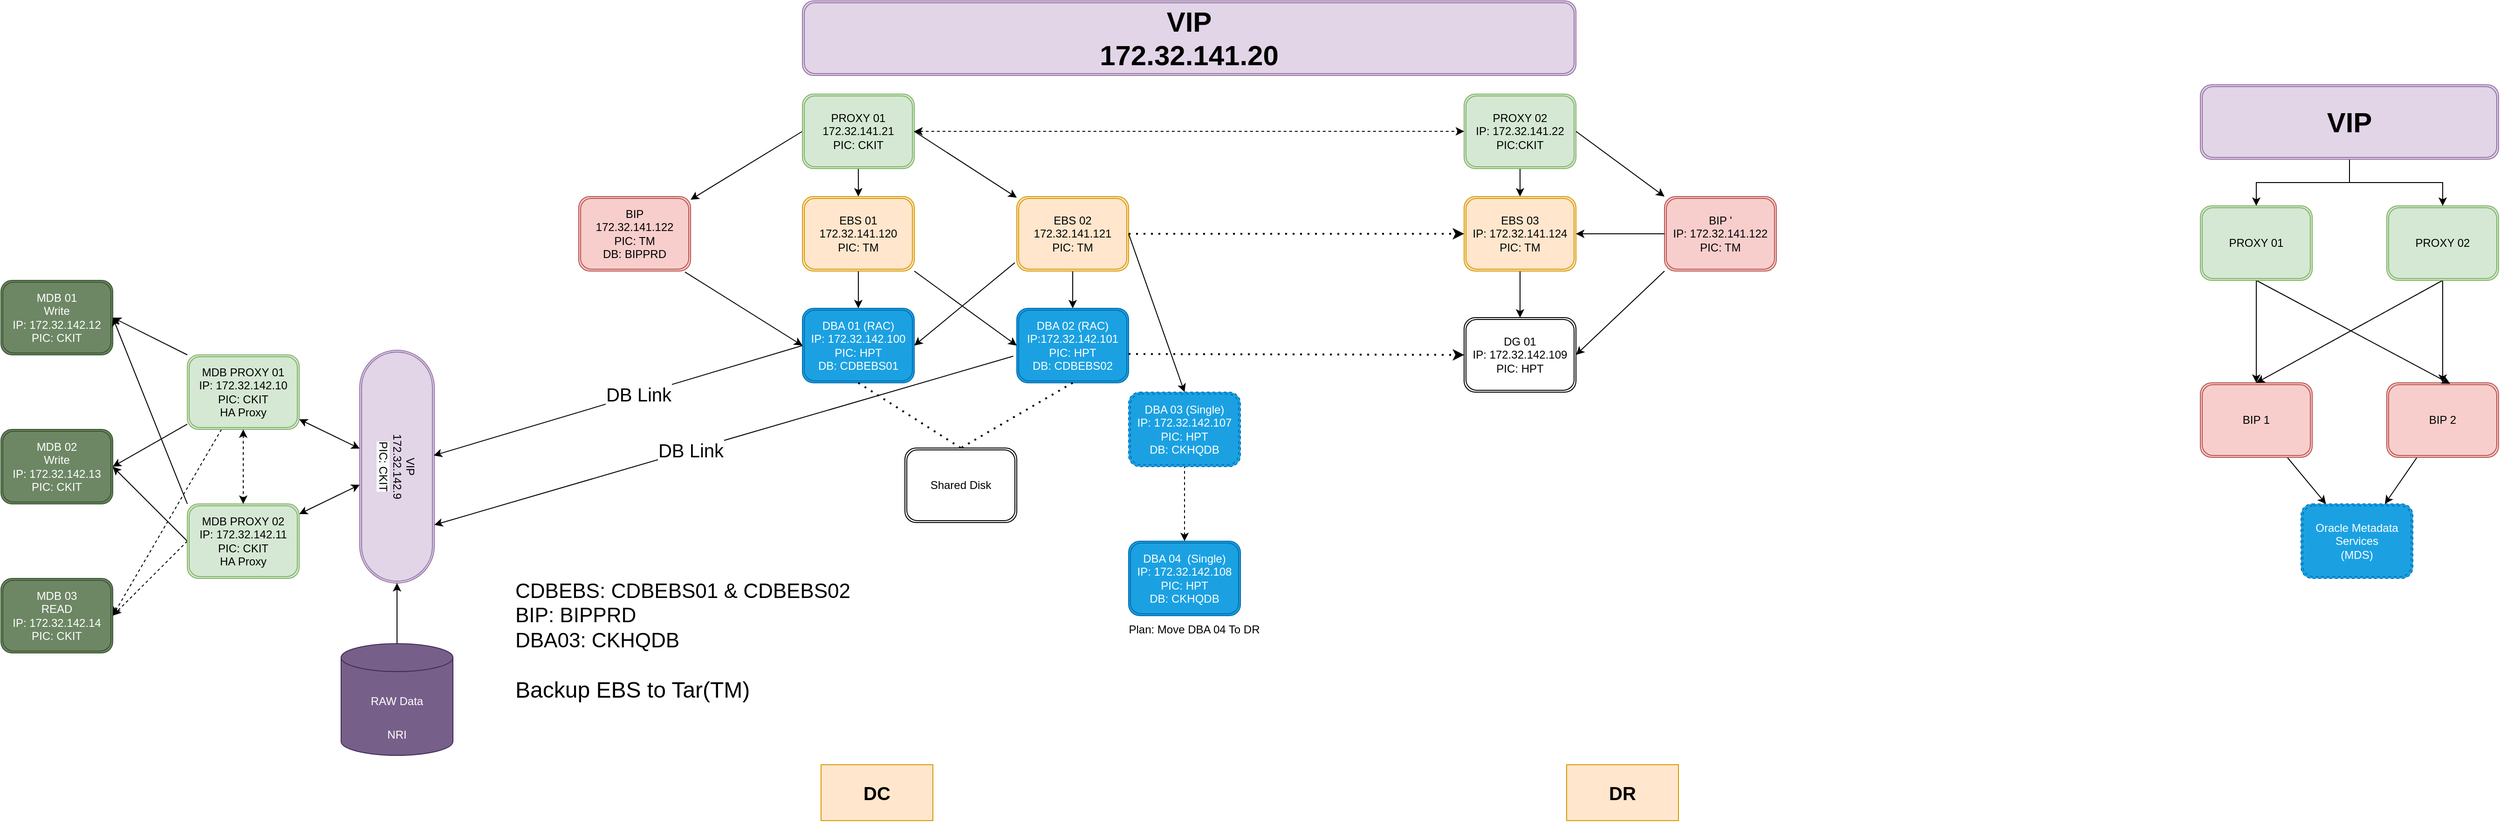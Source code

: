 <mxfile version="21.6.8" type="github" pages="2">
  <diagram id="LQkzNqIqU5mgM2jNCAY0" name="Page-2">
    <mxGraphModel dx="2501" dy="790" grid="1" gridSize="10" guides="1" tooltips="1" connect="1" arrows="1" fold="1" page="1" pageScale="1" pageWidth="827" pageHeight="1169" math="0" shadow="0">
      <root>
        <mxCell id="0" />
        <mxCell id="1" parent="0" />
        <mxCell id="-xaX8IH3jv-l5k4SgcOl-1" value="VIP&lt;br style=&quot;font-size: 30px;&quot;&gt;172.32.141.20" style="shape=ext;double=1;rounded=1;whiteSpace=wrap;html=1;fillColor=#e1d5e7;strokeColor=#9673a6;fontSize=30;fontStyle=1" parent="1" vertex="1">
          <mxGeometry x="340" y="20" width="830" height="80" as="geometry" />
        </mxCell>
        <mxCell id="-xaX8IH3jv-l5k4SgcOl-5" style="rounded=0;orthogonalLoop=1;jettySize=auto;html=1;exitX=0;exitY=0.5;exitDx=0;exitDy=0;" parent="1" source="-xaX8IH3jv-l5k4SgcOl-2" target="-xaX8IH3jv-l5k4SgcOl-3" edge="1">
          <mxGeometry relative="1" as="geometry" />
        </mxCell>
        <mxCell id="-xaX8IH3jv-l5k4SgcOl-7" value="" style="edgeStyle=orthogonalEdgeStyle;rounded=0;orthogonalLoop=1;jettySize=auto;html=1;" parent="1" source="-xaX8IH3jv-l5k4SgcOl-2" target="-xaX8IH3jv-l5k4SgcOl-6" edge="1">
          <mxGeometry relative="1" as="geometry" />
        </mxCell>
        <mxCell id="-xaX8IH3jv-l5k4SgcOl-2" value="PROXY 01&lt;br&gt;172.32.141.21&lt;br&gt;PIC: CKIT" style="shape=ext;double=1;rounded=1;whiteSpace=wrap;html=1;fillColor=#d5e8d4;strokeColor=#82b366;" parent="1" vertex="1">
          <mxGeometry x="340" y="120" width="120" height="80" as="geometry" />
        </mxCell>
        <mxCell id="-xaX8IH3jv-l5k4SgcOl-3" value="BIP&lt;br&gt;172.32.141.122&lt;br&gt;PIC: TM&lt;br&gt;&lt;span style=&quot;&quot;&gt;DB: BIPPRD&lt;/span&gt;" style="shape=ext;double=1;rounded=1;whiteSpace=wrap;html=1;fillColor=#f8cecc;strokeColor=#b85450;" parent="1" vertex="1">
          <mxGeometry x="100" y="230" width="120" height="80" as="geometry" />
        </mxCell>
        <mxCell id="-xaX8IH3jv-l5k4SgcOl-11" value="" style="edgeStyle=orthogonalEdgeStyle;rounded=0;orthogonalLoop=1;jettySize=auto;html=1;" parent="1" source="-xaX8IH3jv-l5k4SgcOl-6" target="-xaX8IH3jv-l5k4SgcOl-10" edge="1">
          <mxGeometry relative="1" as="geometry" />
        </mxCell>
        <mxCell id="-xaX8IH3jv-l5k4SgcOl-6" value="EBS 01&lt;br&gt;172.32.141.120&lt;br&gt;PIC: TM" style="shape=ext;double=1;rounded=1;whiteSpace=wrap;html=1;fillColor=#ffe6cc;strokeColor=#d79b00;" parent="1" vertex="1">
          <mxGeometry x="340" y="230" width="120" height="80" as="geometry" />
        </mxCell>
        <mxCell id="-xaX8IH3jv-l5k4SgcOl-14" value="" style="edgeStyle=orthogonalEdgeStyle;rounded=0;orthogonalLoop=1;jettySize=auto;html=1;" parent="1" source="-xaX8IH3jv-l5k4SgcOl-8" target="-xaX8IH3jv-l5k4SgcOl-13" edge="1">
          <mxGeometry relative="1" as="geometry" />
        </mxCell>
        <mxCell id="-xaX8IH3jv-l5k4SgcOl-8" value="EBS 02&lt;br&gt;172.32.141.121&lt;br&gt;PIC: TM" style="shape=ext;double=1;rounded=1;whiteSpace=wrap;html=1;fillColor=#ffe6cc;strokeColor=#d79b00;" parent="1" vertex="1">
          <mxGeometry x="570" y="230" width="120" height="80" as="geometry" />
        </mxCell>
        <mxCell id="-xaX8IH3jv-l5k4SgcOl-10" value="DBA 01 (RAC)&lt;br&gt;IP: 172.32.142.100&lt;br&gt;PIC: HPT&lt;br&gt;DB: CDBEBS01" style="shape=ext;double=1;rounded=1;whiteSpace=wrap;html=1;fillColor=#1ba1e2;fontColor=#ffffff;strokeColor=#006EAF;" parent="1" vertex="1">
          <mxGeometry x="340" y="350" width="120" height="80" as="geometry" />
        </mxCell>
        <mxCell id="-xaX8IH3jv-l5k4SgcOl-13" value="DBA 02 (RAC)&lt;br&gt;IP:172.32.142.101&lt;br&gt;PIC: HPT&lt;br&gt;DB: CDBEBS02" style="shape=ext;double=1;rounded=1;whiteSpace=wrap;html=1;fillColor=#1ba1e2;fontColor=#ffffff;strokeColor=#006EAF;" parent="1" vertex="1">
          <mxGeometry x="570" y="350" width="120" height="80" as="geometry" />
        </mxCell>
        <mxCell id="-xaX8IH3jv-l5k4SgcOl-20" value="" style="endArrow=classic;html=1;rounded=0;exitX=1;exitY=1;exitDx=0;exitDy=0;entryX=0;entryY=0.5;entryDx=0;entryDy=0;" parent="1" source="-xaX8IH3jv-l5k4SgcOl-6" target="-xaX8IH3jv-l5k4SgcOl-13" edge="1">
          <mxGeometry width="50" height="50" relative="1" as="geometry">
            <mxPoint x="480" y="350" as="sourcePoint" />
            <mxPoint x="530" y="300" as="targetPoint" />
          </mxGeometry>
        </mxCell>
        <mxCell id="-xaX8IH3jv-l5k4SgcOl-21" value="" style="endArrow=classic;html=1;rounded=0;exitX=-0.017;exitY=0.888;exitDx=0;exitDy=0;entryX=1;entryY=0.5;entryDx=0;entryDy=0;exitPerimeter=0;" parent="1" source="-xaX8IH3jv-l5k4SgcOl-8" target="-xaX8IH3jv-l5k4SgcOl-10" edge="1">
          <mxGeometry width="50" height="50" relative="1" as="geometry">
            <mxPoint x="470" y="280" as="sourcePoint" />
            <mxPoint x="580" y="360" as="targetPoint" />
          </mxGeometry>
        </mxCell>
        <mxCell id="-xaX8IH3jv-l5k4SgcOl-22" value="" style="endArrow=classic;html=1;rounded=0;exitX=0.95;exitY=1.013;exitDx=0;exitDy=0;entryX=0;entryY=0.5;entryDx=0;entryDy=0;exitPerimeter=0;" parent="1" source="-xaX8IH3jv-l5k4SgcOl-3" target="-xaX8IH3jv-l5k4SgcOl-10" edge="1">
          <mxGeometry width="50" height="50" relative="1" as="geometry">
            <mxPoint x="470" y="320" as="sourcePoint" />
            <mxPoint x="580" y="400" as="targetPoint" />
          </mxGeometry>
        </mxCell>
        <mxCell id="-xaX8IH3jv-l5k4SgcOl-23" value="Shared Disk" style="shape=ext;double=1;rounded=1;whiteSpace=wrap;html=1;" parent="1" vertex="1">
          <mxGeometry x="450" y="500" width="120" height="80" as="geometry" />
        </mxCell>
        <mxCell id="-xaX8IH3jv-l5k4SgcOl-24" value="" style="endArrow=none;dashed=1;html=1;dashPattern=1 3;strokeWidth=2;rounded=0;exitX=0.5;exitY=1;exitDx=0;exitDy=0;entryX=0.5;entryY=0;entryDx=0;entryDy=0;" parent="1" source="-xaX8IH3jv-l5k4SgcOl-10" target="-xaX8IH3jv-l5k4SgcOl-23" edge="1">
          <mxGeometry width="50" height="50" relative="1" as="geometry">
            <mxPoint x="400" y="630" as="sourcePoint" />
            <mxPoint x="450" y="580" as="targetPoint" />
          </mxGeometry>
        </mxCell>
        <mxCell id="-xaX8IH3jv-l5k4SgcOl-25" value="" style="endArrow=none;dashed=1;html=1;dashPattern=1 3;strokeWidth=2;rounded=0;exitX=0.5;exitY=1;exitDx=0;exitDy=0;entryX=0.5;entryY=0;entryDx=0;entryDy=0;" parent="1" source="-xaX8IH3jv-l5k4SgcOl-13" target="-xaX8IH3jv-l5k4SgcOl-23" edge="1">
          <mxGeometry width="50" height="50" relative="1" as="geometry">
            <mxPoint x="410" y="440" as="sourcePoint" />
            <mxPoint x="520" y="510" as="targetPoint" />
          </mxGeometry>
        </mxCell>
        <mxCell id="-xaX8IH3jv-l5k4SgcOl-26" value="DC" style="whiteSpace=wrap;html=1;fillColor=#ffe6cc;strokeColor=#d79b00;fontSize=20;fontStyle=1" parent="1" vertex="1">
          <mxGeometry x="360" y="840" width="120" height="60" as="geometry" />
        </mxCell>
        <mxCell id="-xaX8IH3jv-l5k4SgcOl-31" value="" style="edgeStyle=orthogonalEdgeStyle;rounded=0;orthogonalLoop=1;jettySize=auto;html=1;fontSize=20;" parent="1" source="-xaX8IH3jv-l5k4SgcOl-27" target="-xaX8IH3jv-l5k4SgcOl-30" edge="1">
          <mxGeometry relative="1" as="geometry" />
        </mxCell>
        <mxCell id="-xaX8IH3jv-l5k4SgcOl-27" value="PROXY 02&lt;br&gt;IP: 172.32.141.22&lt;br&gt;PIC:CKIT" style="shape=ext;double=1;rounded=1;whiteSpace=wrap;html=1;fillColor=#d5e8d4;strokeColor=#82b366;" parent="1" vertex="1">
          <mxGeometry x="1050" y="120" width="120" height="80" as="geometry" />
        </mxCell>
        <mxCell id="-xaX8IH3jv-l5k4SgcOl-28" value="" style="endArrow=classic;html=1;rounded=0;exitX=1;exitY=0.5;exitDx=0;exitDy=0;" parent="1" source="-xaX8IH3jv-l5k4SgcOl-2" target="-xaX8IH3jv-l5k4SgcOl-8" edge="1">
          <mxGeometry width="50" height="50" relative="1" as="geometry">
            <mxPoint x="470" y="320" as="sourcePoint" />
            <mxPoint x="580" y="400" as="targetPoint" />
          </mxGeometry>
        </mxCell>
        <mxCell id="-xaX8IH3jv-l5k4SgcOl-29" value="" style="endArrow=classic;startArrow=classic;html=1;rounded=0;fontSize=20;entryX=0;entryY=0.5;entryDx=0;entryDy=0;exitX=1;exitY=0.5;exitDx=0;exitDy=0;dashed=1;" parent="1" source="-xaX8IH3jv-l5k4SgcOl-2" target="-xaX8IH3jv-l5k4SgcOl-27" edge="1">
          <mxGeometry width="50" height="50" relative="1" as="geometry">
            <mxPoint x="760" y="560" as="sourcePoint" />
            <mxPoint x="810" y="510" as="targetPoint" />
          </mxGeometry>
        </mxCell>
        <mxCell id="-xaX8IH3jv-l5k4SgcOl-33" style="edgeStyle=orthogonalEdgeStyle;rounded=0;orthogonalLoop=1;jettySize=auto;html=1;entryX=0.5;entryY=0;entryDx=0;entryDy=0;fontSize=20;" parent="1" source="-xaX8IH3jv-l5k4SgcOl-30" target="-xaX8IH3jv-l5k4SgcOl-32" edge="1">
          <mxGeometry relative="1" as="geometry" />
        </mxCell>
        <mxCell id="-xaX8IH3jv-l5k4SgcOl-30" value="EBS 03&lt;br&gt;IP: 172.32.141.124&lt;br&gt;PIC: TM" style="shape=ext;double=1;rounded=1;whiteSpace=wrap;html=1;fillColor=#ffe6cc;strokeColor=#d79b00;" parent="1" vertex="1">
          <mxGeometry x="1050" y="230" width="120" height="80" as="geometry" />
        </mxCell>
        <mxCell id="-xaX8IH3jv-l5k4SgcOl-32" value="DG 01&lt;br&gt;IP: 172.32.142.109&lt;br&gt;PIC: HPT" style="shape=ext;double=1;rounded=1;whiteSpace=wrap;html=1;" parent="1" vertex="1">
          <mxGeometry x="1050" y="360" width="120" height="80" as="geometry" />
        </mxCell>
        <mxCell id="-xaX8IH3jv-l5k4SgcOl-34" value="BIP &#39;&lt;br&gt;IP: 172.32.141.122&lt;br&gt;PIC: TM" style="shape=ext;double=1;rounded=1;whiteSpace=wrap;html=1;fillColor=#f8cecc;strokeColor=#b85450;" parent="1" vertex="1">
          <mxGeometry x="1265" y="230" width="120" height="80" as="geometry" />
        </mxCell>
        <mxCell id="-xaX8IH3jv-l5k4SgcOl-35" value="" style="endArrow=classic;html=1;rounded=0;exitX=1;exitY=0.5;exitDx=0;exitDy=0;entryX=0;entryY=0;entryDx=0;entryDy=0;" parent="1" source="-xaX8IH3jv-l5k4SgcOl-27" target="-xaX8IH3jv-l5k4SgcOl-34" edge="1">
          <mxGeometry width="50" height="50" relative="1" as="geometry">
            <mxPoint x="580" y="170" as="sourcePoint" />
            <mxPoint x="690" y="241.176" as="targetPoint" />
          </mxGeometry>
        </mxCell>
        <mxCell id="-xaX8IH3jv-l5k4SgcOl-36" value="" style="endArrow=classic;html=1;rounded=0;fontSize=20;exitX=0;exitY=0.5;exitDx=0;exitDy=0;entryX=1;entryY=0.5;entryDx=0;entryDy=0;" parent="1" source="-xaX8IH3jv-l5k4SgcOl-34" target="-xaX8IH3jv-l5k4SgcOl-30" edge="1">
          <mxGeometry width="50" height="50" relative="1" as="geometry">
            <mxPoint x="870" y="560" as="sourcePoint" />
            <mxPoint x="920" y="510" as="targetPoint" />
          </mxGeometry>
        </mxCell>
        <mxCell id="-xaX8IH3jv-l5k4SgcOl-37" value="" style="endArrow=classic;html=1;rounded=0;fontSize=20;exitX=0;exitY=1;exitDx=0;exitDy=0;entryX=1;entryY=0.5;entryDx=0;entryDy=0;" parent="1" source="-xaX8IH3jv-l5k4SgcOl-34" target="-xaX8IH3jv-l5k4SgcOl-32" edge="1">
          <mxGeometry width="50" height="50" relative="1" as="geometry">
            <mxPoint x="1280" y="290" as="sourcePoint" />
            <mxPoint x="1180" y="290" as="targetPoint" />
          </mxGeometry>
        </mxCell>
        <mxCell id="-xaX8IH3jv-l5k4SgcOl-38" value="" style="endArrow=classic;dashed=1;html=1;dashPattern=1 3;strokeWidth=2;rounded=0;fontSize=20;exitX=1;exitY=0.5;exitDx=0;exitDy=0;entryX=0;entryY=0.5;entryDx=0;entryDy=0;endFill=1;" parent="1" source="-xaX8IH3jv-l5k4SgcOl-8" target="-xaX8IH3jv-l5k4SgcOl-30" edge="1">
          <mxGeometry width="50" height="50" relative="1" as="geometry">
            <mxPoint x="760" y="550" as="sourcePoint" />
            <mxPoint x="810" y="500" as="targetPoint" />
          </mxGeometry>
        </mxCell>
        <mxCell id="-xaX8IH3jv-l5k4SgcOl-39" value="DR" style="whiteSpace=wrap;html=1;fillColor=#ffe6cc;strokeColor=#d79b00;fontSize=20;fontStyle=1" parent="1" vertex="1">
          <mxGeometry x="1160" y="840" width="120" height="60" as="geometry" />
        </mxCell>
        <mxCell id="-xaX8IH3jv-l5k4SgcOl-40" value="" style="endArrow=classic;dashed=1;html=1;dashPattern=1 3;strokeWidth=2;rounded=0;fontSize=20;exitX=1;exitY=0.613;exitDx=0;exitDy=0;entryX=0;entryY=0.5;entryDx=0;entryDy=0;exitPerimeter=0;endFill=1;" parent="1" source="-xaX8IH3jv-l5k4SgcOl-13" target="-xaX8IH3jv-l5k4SgcOl-32" edge="1">
          <mxGeometry width="50" height="50" relative="1" as="geometry">
            <mxPoint x="700" y="280" as="sourcePoint" />
            <mxPoint x="950" y="280" as="targetPoint" />
          </mxGeometry>
        </mxCell>
        <mxCell id="-xaX8IH3jv-l5k4SgcOl-41" value="DBA 03 (Single)&lt;br&gt;IP: 172.32.142.107&lt;br&gt;PIC: HPT&lt;br&gt;DB: CKHQDB" style="shape=ext;double=1;rounded=1;whiteSpace=wrap;html=1;fillColor=#1ba1e2;fontColor=#ffffff;strokeColor=#006EAF;dashed=1;" parent="1" vertex="1">
          <mxGeometry x="690" y="440" width="120" height="80" as="geometry" />
        </mxCell>
        <mxCell id="-xaX8IH3jv-l5k4SgcOl-74" value="" style="edgeStyle=none;rounded=0;orthogonalLoop=1;jettySize=auto;html=1;fontSize=12;startArrow=classic;startFill=1;endArrow=none;endFill=0;dashed=1;" parent="1" source="-xaX8IH3jv-l5k4SgcOl-42" target="-xaX8IH3jv-l5k4SgcOl-41" edge="1">
          <mxGeometry relative="1" as="geometry" />
        </mxCell>
        <mxCell id="-xaX8IH3jv-l5k4SgcOl-42" value="DBA 04&amp;nbsp;&amp;nbsp;(Single)&lt;br&gt;IP: 172.32.142.108&lt;br&gt;PIC: HPT&lt;br&gt;DB: CKHQDB" style="shape=ext;double=1;rounded=1;whiteSpace=wrap;html=1;fillColor=#1ba1e2;fontColor=#ffffff;strokeColor=#006EAF;" parent="1" vertex="1">
          <mxGeometry x="690" y="600" width="120" height="80" as="geometry" />
        </mxCell>
        <mxCell id="-xaX8IH3jv-l5k4SgcOl-45" value="" style="endArrow=classic;html=1;rounded=0;fontSize=20;exitX=1;exitY=0.5;exitDx=0;exitDy=0;entryX=0.5;entryY=0;entryDx=0;entryDy=0;" parent="1" source="-xaX8IH3jv-l5k4SgcOl-8" target="-xaX8IH3jv-l5k4SgcOl-41" edge="1">
          <mxGeometry width="50" height="50" relative="1" as="geometry">
            <mxPoint x="590" y="290" as="sourcePoint" />
            <mxPoint x="810" y="420" as="targetPoint" />
          </mxGeometry>
        </mxCell>
        <mxCell id="-xaX8IH3jv-l5k4SgcOl-47" value="MDB 01&lt;br&gt;Write&lt;br&gt;IP: 172.32.142.12&lt;br&gt;PIC: CKIT" style="shape=ext;double=1;rounded=1;whiteSpace=wrap;html=1;fillColor=#6d8764;fontColor=#ffffff;strokeColor=#3A5431;" parent="1" vertex="1">
          <mxGeometry x="-520" y="320" width="120" height="80" as="geometry" />
        </mxCell>
        <mxCell id="-xaX8IH3jv-l5k4SgcOl-48" value="MDB 02&lt;br&gt;Write&lt;br&gt;IP: 172.32.142.13&lt;br&gt;PIC:&amp;nbsp;CKIT" style="shape=ext;double=1;rounded=1;whiteSpace=wrap;html=1;fillColor=#6d8764;fontColor=#ffffff;strokeColor=#3A5431;" parent="1" vertex="1">
          <mxGeometry x="-520" y="480" width="120" height="80" as="geometry" />
        </mxCell>
        <mxCell id="-xaX8IH3jv-l5k4SgcOl-49" value="MDB 03&lt;br&gt;READ&lt;br&gt;IP: 172.32.142.14&lt;br&gt;PIC:&amp;nbsp;CKIT" style="shape=ext;double=1;rounded=1;whiteSpace=wrap;html=1;fillColor=#6d8764;fontColor=#ffffff;strokeColor=#3A5431;" parent="1" vertex="1">
          <mxGeometry x="-520" y="640" width="120" height="80" as="geometry" />
        </mxCell>
        <mxCell id="-xaX8IH3jv-l5k4SgcOl-62" style="rounded=0;orthogonalLoop=1;jettySize=auto;html=1;exitX=0;exitY=0;exitDx=0;exitDy=0;entryX=1;entryY=0.5;entryDx=0;entryDy=0;fontSize=24;" parent="1" source="-xaX8IH3jv-l5k4SgcOl-50" target="-xaX8IH3jv-l5k4SgcOl-47" edge="1">
          <mxGeometry relative="1" as="geometry" />
        </mxCell>
        <mxCell id="-xaX8IH3jv-l5k4SgcOl-63" style="edgeStyle=none;rounded=0;orthogonalLoop=1;jettySize=auto;html=1;entryX=1;entryY=0.5;entryDx=0;entryDy=0;fontSize=24;" parent="1" source="-xaX8IH3jv-l5k4SgcOl-50" target="-xaX8IH3jv-l5k4SgcOl-48" edge="1">
          <mxGeometry relative="1" as="geometry" />
        </mxCell>
        <mxCell id="-xaX8IH3jv-l5k4SgcOl-67" style="edgeStyle=none;rounded=0;orthogonalLoop=1;jettySize=auto;html=1;entryX=1;entryY=0.5;entryDx=0;entryDy=0;dashed=1;fontSize=24;" parent="1" source="-xaX8IH3jv-l5k4SgcOl-50" target="-xaX8IH3jv-l5k4SgcOl-49" edge="1">
          <mxGeometry relative="1" as="geometry" />
        </mxCell>
        <mxCell id="-xaX8IH3jv-l5k4SgcOl-68" style="edgeStyle=none;rounded=0;orthogonalLoop=1;jettySize=auto;html=1;fontSize=24;startArrow=classic;startFill=1;dashed=1;" parent="1" source="-xaX8IH3jv-l5k4SgcOl-50" target="-xaX8IH3jv-l5k4SgcOl-51" edge="1">
          <mxGeometry relative="1" as="geometry" />
        </mxCell>
        <mxCell id="-xaX8IH3jv-l5k4SgcOl-72" value="" style="edgeStyle=none;rounded=0;orthogonalLoop=1;jettySize=auto;html=1;fontSize=12;startArrow=classic;startFill=1;" parent="1" source="-xaX8IH3jv-l5k4SgcOl-50" target="-xaX8IH3jv-l5k4SgcOl-52" edge="1">
          <mxGeometry relative="1" as="geometry" />
        </mxCell>
        <mxCell id="-xaX8IH3jv-l5k4SgcOl-50" value="MDB PROXY 01&lt;br&gt;IP: 172.32.142.10&lt;br&gt;PIC:&amp;nbsp;CKIT&lt;br&gt;HA Proxy" style="shape=ext;double=1;rounded=1;whiteSpace=wrap;html=1;fillColor=#d5e8d4;strokeColor=#82b366;" parent="1" vertex="1">
          <mxGeometry x="-320" y="400" width="120" height="80" as="geometry" />
        </mxCell>
        <mxCell id="-xaX8IH3jv-l5k4SgcOl-64" style="edgeStyle=none;rounded=0;orthogonalLoop=1;jettySize=auto;html=1;exitX=0;exitY=0;exitDx=0;exitDy=0;entryX=1;entryY=0.5;entryDx=0;entryDy=0;fontSize=24;" parent="1" source="-xaX8IH3jv-l5k4SgcOl-51" target="-xaX8IH3jv-l5k4SgcOl-47" edge="1">
          <mxGeometry relative="1" as="geometry" />
        </mxCell>
        <mxCell id="-xaX8IH3jv-l5k4SgcOl-65" style="edgeStyle=none;rounded=0;orthogonalLoop=1;jettySize=auto;html=1;exitX=0;exitY=0.5;exitDx=0;exitDy=0;entryX=1;entryY=0.5;entryDx=0;entryDy=0;fontSize=24;" parent="1" source="-xaX8IH3jv-l5k4SgcOl-51" target="-xaX8IH3jv-l5k4SgcOl-48" edge="1">
          <mxGeometry relative="1" as="geometry" />
        </mxCell>
        <mxCell id="-xaX8IH3jv-l5k4SgcOl-66" style="edgeStyle=none;rounded=0;orthogonalLoop=1;jettySize=auto;html=1;exitX=0;exitY=0.5;exitDx=0;exitDy=0;entryX=1;entryY=0.5;entryDx=0;entryDy=0;fontSize=24;dashed=1;" parent="1" source="-xaX8IH3jv-l5k4SgcOl-51" target="-xaX8IH3jv-l5k4SgcOl-49" edge="1">
          <mxGeometry relative="1" as="geometry" />
        </mxCell>
        <mxCell id="-xaX8IH3jv-l5k4SgcOl-73" value="" style="edgeStyle=none;rounded=0;orthogonalLoop=1;jettySize=auto;html=1;fontSize=12;startArrow=classic;startFill=1;" parent="1" source="-xaX8IH3jv-l5k4SgcOl-51" target="-xaX8IH3jv-l5k4SgcOl-52" edge="1">
          <mxGeometry relative="1" as="geometry" />
        </mxCell>
        <mxCell id="-xaX8IH3jv-l5k4SgcOl-51" value="MDB PROXY 02&lt;br&gt;IP: 172.32.142.11&lt;br&gt;PIC:&amp;nbsp;CKIT&lt;br&gt;HA Proxy" style="shape=ext;double=1;rounded=1;whiteSpace=wrap;html=1;fillColor=#d5e8d4;strokeColor=#82b366;" parent="1" vertex="1">
          <mxGeometry x="-320" y="560" width="120" height="80" as="geometry" />
        </mxCell>
        <mxCell id="-xaX8IH3jv-l5k4SgcOl-52" value="VIP&lt;br&gt;172.32.142.9&lt;br&gt;&lt;span style=&quot;background-color: rgb(248, 249, 250);&quot;&gt;PIC:&amp;nbsp;&lt;/span&gt;&lt;span style=&quot;background-color: rgb(248, 249, 250);&quot;&gt;CKIT&lt;/span&gt;" style="shape=ext;double=1;rounded=1;whiteSpace=wrap;html=1;arcSize=50;rotation=90;fillColor=#e1d5e7;strokeColor=#9673a6;" parent="1" vertex="1">
          <mxGeometry x="-220" y="480" width="250" height="80" as="geometry" />
        </mxCell>
        <mxCell id="-xaX8IH3jv-l5k4SgcOl-53" value="" style="endArrow=classic;html=1;rounded=0;exitX=0;exitY=0.5;exitDx=0;exitDy=0;entryX=0.452;entryY=0.008;entryDx=0;entryDy=0;entryPerimeter=0;" parent="1" source="-xaX8IH3jv-l5k4SgcOl-10" target="-xaX8IH3jv-l5k4SgcOl-52" edge="1">
          <mxGeometry width="50" height="50" relative="1" as="geometry">
            <mxPoint x="224" y="321.04" as="sourcePoint" />
            <mxPoint x="350" y="400" as="targetPoint" />
          </mxGeometry>
        </mxCell>
        <mxCell id="-xaX8IH3jv-l5k4SgcOl-56" value="DB Link" style="edgeLabel;html=1;align=center;verticalAlign=middle;resizable=0;points=[];fontSize=20;" parent="-xaX8IH3jv-l5k4SgcOl-53" vertex="1" connectable="0">
          <mxGeometry x="-0.107" y="-1" relative="1" as="geometry">
            <mxPoint x="1" as="offset" />
          </mxGeometry>
        </mxCell>
        <mxCell id="-xaX8IH3jv-l5k4SgcOl-54" value="" style="endArrow=classic;html=1;rounded=0;exitX=-0.031;exitY=0.642;exitDx=0;exitDy=0;entryX=0.75;entryY=0;entryDx=0;entryDy=0;exitPerimeter=0;" parent="1" source="-xaX8IH3jv-l5k4SgcOl-13" target="-xaX8IH3jv-l5k4SgcOl-52" edge="1">
          <mxGeometry width="50" height="50" relative="1" as="geometry">
            <mxPoint x="410" y="440" as="sourcePoint" />
            <mxPoint x="-35.64" y="458" as="targetPoint" />
          </mxGeometry>
        </mxCell>
        <mxCell id="-xaX8IH3jv-l5k4SgcOl-55" value="DB Link" style="edgeLabel;html=1;align=center;verticalAlign=middle;resizable=0;points=[];fontSize=20;" parent="-xaX8IH3jv-l5k4SgcOl-54" vertex="1" connectable="0">
          <mxGeometry x="0.116" y="-1" relative="1" as="geometry">
            <mxPoint as="offset" />
          </mxGeometry>
        </mxCell>
        <mxCell id="-xaX8IH3jv-l5k4SgcOl-58" value="&lt;font style=&quot;font-size: 22px;&quot;&gt;CDBEBS:&amp;nbsp;&lt;span style=&quot;text-align: center;&quot;&gt;CDBEBS01&amp;nbsp;&lt;/span&gt;&amp;amp;&amp;nbsp;&lt;span style=&quot;text-align: center;&quot;&gt;CDBEBS02&lt;/span&gt;&lt;br&gt;BIP: BIPPRD&lt;br&gt;DBA03: CKHQDB&lt;/font&gt;" style="text;html=1;align=left;verticalAlign=middle;resizable=0;points=[];autosize=1;strokeColor=none;fillColor=none;fontSize=20;" parent="1" vertex="1">
          <mxGeometry x="30" y="635" width="380" height="90" as="geometry" />
        </mxCell>
        <mxCell id="-xaX8IH3jv-l5k4SgcOl-60" value="Plan: Move DBA 04 To DR" style="text;html=1;align=center;verticalAlign=middle;resizable=0;points=[];autosize=1;strokeColor=none;fillColor=none;fontSize=12;" parent="1" vertex="1">
          <mxGeometry x="680" y="680" width="160" height="30" as="geometry" />
        </mxCell>
        <mxCell id="-xaX8IH3jv-l5k4SgcOl-61" value="Backup EBS to Tar(TM)" style="text;html=1;align=left;verticalAlign=middle;resizable=0;points=[];autosize=1;strokeColor=none;fillColor=none;fontSize=24;" parent="1" vertex="1">
          <mxGeometry x="30" y="740" width="280" height="40" as="geometry" />
        </mxCell>
        <mxCell id="-xaX8IH3jv-l5k4SgcOl-70" style="edgeStyle=none;rounded=0;orthogonalLoop=1;jettySize=auto;html=1;entryX=1;entryY=0.5;entryDx=0;entryDy=0;fontSize=12;startArrow=none;startFill=0;" parent="1" source="-xaX8IH3jv-l5k4SgcOl-69" target="-xaX8IH3jv-l5k4SgcOl-52" edge="1">
          <mxGeometry relative="1" as="geometry" />
        </mxCell>
        <mxCell id="-xaX8IH3jv-l5k4SgcOl-69" value="&lt;font style=&quot;font-size: 12px;&quot;&gt;RAW Data&lt;br&gt;NRI&lt;br&gt;&lt;/font&gt;" style="shape=cylinder3;whiteSpace=wrap;html=1;boundedLbl=1;backgroundOutline=1;size=15;fontSize=30;fillColor=#76608a;fontColor=#ffffff;strokeColor=#432D57;" parent="1" vertex="1">
          <mxGeometry x="-155" y="710" width="120" height="120" as="geometry" />
        </mxCell>
        <mxCell id="G134Gb60VrrNLTVbaq9U-17" style="rounded=0;orthogonalLoop=1;jettySize=auto;html=1;" parent="1" source="G134Gb60VrrNLTVbaq9U-3" target="G134Gb60VrrNLTVbaq9U-16" edge="1">
          <mxGeometry relative="1" as="geometry" />
        </mxCell>
        <mxCell id="G134Gb60VrrNLTVbaq9U-3" value="BIP 1" style="shape=ext;double=1;rounded=1;whiteSpace=wrap;html=1;fillColor=#f8cecc;strokeColor=#b85450;" parent="1" vertex="1">
          <mxGeometry x="1840" y="430" width="120" height="80" as="geometry" />
        </mxCell>
        <mxCell id="G134Gb60VrrNLTVbaq9U-18" style="rounded=0;orthogonalLoop=1;jettySize=auto;html=1;entryX=0.75;entryY=0;entryDx=0;entryDy=0;" parent="1" source="G134Gb60VrrNLTVbaq9U-4" target="G134Gb60VrrNLTVbaq9U-16" edge="1">
          <mxGeometry relative="1" as="geometry" />
        </mxCell>
        <mxCell id="G134Gb60VrrNLTVbaq9U-4" value="BIP 2" style="shape=ext;double=1;rounded=1;whiteSpace=wrap;html=1;fillColor=#f8cecc;strokeColor=#b85450;" parent="1" vertex="1">
          <mxGeometry x="2040" y="430" width="120" height="80" as="geometry" />
        </mxCell>
        <mxCell id="G134Gb60VrrNLTVbaq9U-9" style="rounded=0;orthogonalLoop=1;jettySize=auto;html=1;exitX=0.5;exitY=1;exitDx=0;exitDy=0;entryX=0.567;entryY=0.013;entryDx=0;entryDy=0;entryPerimeter=0;" parent="1" source="G134Gb60VrrNLTVbaq9U-5" target="G134Gb60VrrNLTVbaq9U-4" edge="1">
          <mxGeometry relative="1" as="geometry" />
        </mxCell>
        <mxCell id="G134Gb60VrrNLTVbaq9U-10" value="" style="edgeStyle=orthogonalEdgeStyle;rounded=0;orthogonalLoop=1;jettySize=auto;html=1;" parent="1" source="G134Gb60VrrNLTVbaq9U-5" target="G134Gb60VrrNLTVbaq9U-3" edge="1">
          <mxGeometry relative="1" as="geometry" />
        </mxCell>
        <mxCell id="G134Gb60VrrNLTVbaq9U-5" value="PROXY 01" style="shape=ext;double=1;rounded=1;whiteSpace=wrap;html=1;fillColor=#d5e8d4;strokeColor=#82b366;" parent="1" vertex="1">
          <mxGeometry x="1840" y="240" width="120" height="80" as="geometry" />
        </mxCell>
        <mxCell id="G134Gb60VrrNLTVbaq9U-11" value="" style="edgeStyle=orthogonalEdgeStyle;rounded=0;orthogonalLoop=1;jettySize=auto;html=1;" parent="1" source="G134Gb60VrrNLTVbaq9U-6" target="G134Gb60VrrNLTVbaq9U-4" edge="1">
          <mxGeometry relative="1" as="geometry" />
        </mxCell>
        <mxCell id="G134Gb60VrrNLTVbaq9U-12" style="rounded=0;orthogonalLoop=1;jettySize=auto;html=1;exitX=0.5;exitY=1;exitDx=0;exitDy=0;" parent="1" source="G134Gb60VrrNLTVbaq9U-6" edge="1">
          <mxGeometry relative="1" as="geometry">
            <mxPoint x="1900" y="430" as="targetPoint" />
          </mxGeometry>
        </mxCell>
        <mxCell id="G134Gb60VrrNLTVbaq9U-6" value="PROXY 02" style="shape=ext;double=1;rounded=1;whiteSpace=wrap;html=1;fillColor=#d5e8d4;strokeColor=#82b366;" parent="1" vertex="1">
          <mxGeometry x="2040" y="240" width="120" height="80" as="geometry" />
        </mxCell>
        <mxCell id="G134Gb60VrrNLTVbaq9U-14" style="edgeStyle=orthogonalEdgeStyle;rounded=0;orthogonalLoop=1;jettySize=auto;html=1;entryX=0.5;entryY=0;entryDx=0;entryDy=0;" parent="1" source="G134Gb60VrrNLTVbaq9U-13" target="G134Gb60VrrNLTVbaq9U-5" edge="1">
          <mxGeometry relative="1" as="geometry" />
        </mxCell>
        <mxCell id="G134Gb60VrrNLTVbaq9U-15" style="edgeStyle=orthogonalEdgeStyle;rounded=0;orthogonalLoop=1;jettySize=auto;html=1;" parent="1" source="G134Gb60VrrNLTVbaq9U-13" target="G134Gb60VrrNLTVbaq9U-6" edge="1">
          <mxGeometry relative="1" as="geometry" />
        </mxCell>
        <mxCell id="G134Gb60VrrNLTVbaq9U-13" value="VIP" style="shape=ext;double=1;rounded=1;whiteSpace=wrap;html=1;fillColor=#e1d5e7;strokeColor=#9673a6;fontSize=30;fontStyle=1" parent="1" vertex="1">
          <mxGeometry x="1840" y="110" width="320" height="80" as="geometry" />
        </mxCell>
        <mxCell id="G134Gb60VrrNLTVbaq9U-16" value="Oracle Metadata Services&lt;br&gt;(MDS)" style="shape=ext;double=1;rounded=1;whiteSpace=wrap;html=1;fillColor=#1ba1e2;fontColor=#ffffff;strokeColor=#006EAF;dashed=1;" parent="1" vertex="1">
          <mxGeometry x="1948" y="560" width="120" height="80" as="geometry" />
        </mxCell>
      </root>
    </mxGraphModel>
  </diagram>
  <diagram id="KsjbmH12y6sHDbOjgZe6" name="Page-3">
    <mxGraphModel dx="1612" dy="830" grid="1" gridSize="10" guides="1" tooltips="1" connect="1" arrows="1" fold="1" page="1" pageScale="1" pageWidth="827" pageHeight="1169" math="0" shadow="0">
      <root>
        <mxCell id="0" />
        <mxCell id="1" parent="0" />
        <mxCell id="0WNrCbeXMYvDhO5nygcS-9" value="" style="rounded=1;whiteSpace=wrap;html=1;" vertex="1" parent="1">
          <mxGeometry x="330" y="60" width="160" height="220" as="geometry" />
        </mxCell>
        <mxCell id="0WNrCbeXMYvDhO5nygcS-8" value="" style="rounded=1;whiteSpace=wrap;html=1;" vertex="1" parent="1">
          <mxGeometry x="120" y="60" width="160" height="220" as="geometry" />
        </mxCell>
        <mxCell id="0WNrCbeXMYvDhO5nygcS-6" value="" style="edgeStyle=orthogonalEdgeStyle;rounded=0;orthogonalLoop=1;jettySize=auto;html=1;" edge="1" parent="1" source="0WNrCbeXMYvDhO5nygcS-1" target="0WNrCbeXMYvDhO5nygcS-3">
          <mxGeometry relative="1" as="geometry" />
        </mxCell>
        <mxCell id="0WNrCbeXMYvDhO5nygcS-1" value="Node 1" style="shape=parallelogram;perimeter=parallelogramPerimeter;whiteSpace=wrap;html=1;fixedSize=1;" vertex="1" parent="1">
          <mxGeometry x="140" y="90" width="120" height="60" as="geometry" />
        </mxCell>
        <mxCell id="0WNrCbeXMYvDhO5nygcS-12" value="" style="edgeStyle=orthogonalEdgeStyle;rounded=0;orthogonalLoop=1;jettySize=auto;html=1;" edge="1" parent="1" source="0WNrCbeXMYvDhO5nygcS-2" target="0WNrCbeXMYvDhO5nygcS-4">
          <mxGeometry relative="1" as="geometry" />
        </mxCell>
        <mxCell id="0WNrCbeXMYvDhO5nygcS-2" value="Node 2" style="shape=parallelogram;perimeter=parallelogramPerimeter;whiteSpace=wrap;html=1;fixedSize=1;" vertex="1" parent="1">
          <mxGeometry x="360" y="90" width="120" height="60" as="geometry" />
        </mxCell>
        <mxCell id="0WNrCbeXMYvDhO5nygcS-3" value="DB 1" style="shape=cylinder3;whiteSpace=wrap;html=1;boundedLbl=1;backgroundOutline=1;size=15;" vertex="1" parent="1">
          <mxGeometry x="170" y="190" width="60" height="80" as="geometry" />
        </mxCell>
        <mxCell id="0WNrCbeXMYvDhO5nygcS-4" value="DB 2" style="shape=cylinder3;whiteSpace=wrap;html=1;boundedLbl=1;backgroundOutline=1;size=15;" vertex="1" parent="1">
          <mxGeometry x="390" y="190" width="60" height="80" as="geometry" />
        </mxCell>
        <mxCell id="0WNrCbeXMYvDhO5nygcS-5" value="" style="endArrow=classic;startArrow=classic;html=1;rounded=0;exitX=1;exitY=0.5;exitDx=0;exitDy=0;exitPerimeter=0;" edge="1" parent="1" source="0WNrCbeXMYvDhO5nygcS-3" target="0WNrCbeXMYvDhO5nygcS-4">
          <mxGeometry width="50" height="50" relative="1" as="geometry">
            <mxPoint x="270" y="260" as="sourcePoint" />
            <mxPoint x="320" y="210" as="targetPoint" />
          </mxGeometry>
        </mxCell>
      </root>
    </mxGraphModel>
  </diagram>
</mxfile>
